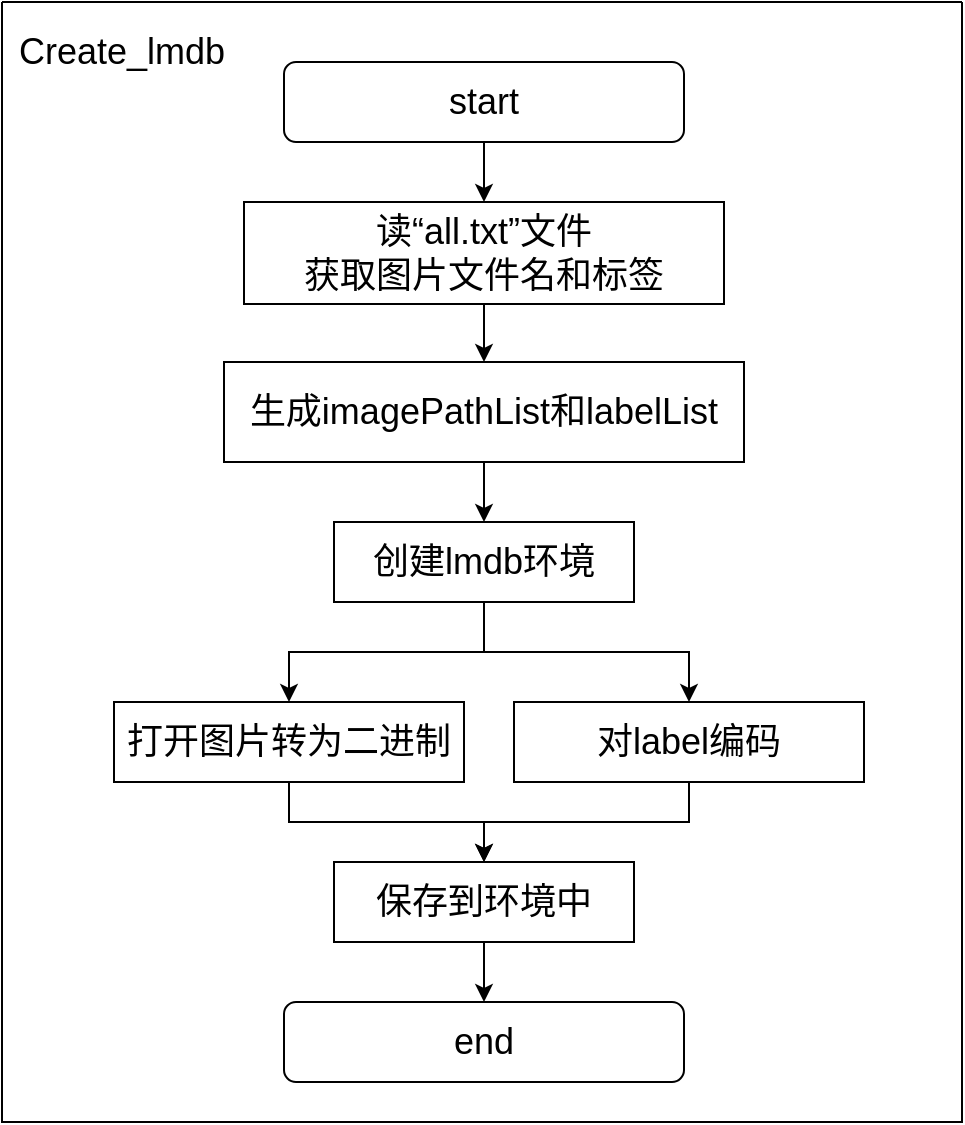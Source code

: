 <mxfile version="21.3.2" type="github">
  <diagram name="第 1 页" id="flxeHFiMI6RajaHXVNcw">
    <mxGraphModel dx="724" dy="334" grid="1" gridSize="10" guides="1" tooltips="1" connect="1" arrows="1" fold="1" page="1" pageScale="1" pageWidth="827" pageHeight="1169" math="0" shadow="0">
      <root>
        <mxCell id="0" />
        <mxCell id="1" parent="0" />
        <mxCell id="4OqEagSRGDBbxtE2zMls-7" value="" style="swimlane;startSize=0;" parent="1" vertex="1">
          <mxGeometry x="170" y="900" width="480" height="560" as="geometry" />
        </mxCell>
        <mxCell id="4OqEagSRGDBbxtE2zMls-8" value="&lt;font style=&quot;font-size: 18px;&quot;&gt;Create_lmdb&lt;/font&gt;" style="text;html=1;strokeColor=none;fillColor=none;align=center;verticalAlign=middle;whiteSpace=wrap;rounded=0;" parent="4OqEagSRGDBbxtE2zMls-7" vertex="1">
          <mxGeometry x="30" y="10" width="60" height="30" as="geometry" />
        </mxCell>
        <mxCell id="tVsVX1ICRb0bFtzIWq4C-6" value="&lt;font style=&quot;font-size: 18px;&quot;&gt;end&lt;/font&gt;" style="rounded=1;whiteSpace=wrap;html=1;" parent="4OqEagSRGDBbxtE2zMls-7" vertex="1">
          <mxGeometry x="141" y="500" width="200" height="40" as="geometry" />
        </mxCell>
        <mxCell id="0IZqTPctlSgSMWq_R-WH-1" value="&lt;font style=&quot;font-size: 18px;&quot;&gt;读“all.txt”文件&lt;br style=&quot;border-color: var(--border-color);&quot;&gt;获取图片文件名和标签&lt;/font&gt;" style="rounded=0;whiteSpace=wrap;html=1;" vertex="1" parent="4OqEagSRGDBbxtE2zMls-7">
          <mxGeometry x="121" y="100" width="240" height="51" as="geometry" />
        </mxCell>
        <mxCell id="0IZqTPctlSgSMWq_R-WH-8" value="" style="edgeStyle=orthogonalEdgeStyle;rounded=0;orthogonalLoop=1;jettySize=auto;html=1;" edge="1" parent="4OqEagSRGDBbxtE2zMls-7" source="0IZqTPctlSgSMWq_R-WH-2" target="4OqEagSRGDBbxtE2zMls-3">
          <mxGeometry relative="1" as="geometry" />
        </mxCell>
        <mxCell id="0IZqTPctlSgSMWq_R-WH-2" value="&lt;font style=&quot;font-size: 18px;&quot;&gt;生成imagePathList和labelList&lt;/font&gt;" style="rounded=0;whiteSpace=wrap;html=1;" vertex="1" parent="4OqEagSRGDBbxtE2zMls-7">
          <mxGeometry x="111" y="180" width="260" height="50" as="geometry" />
        </mxCell>
        <mxCell id="0IZqTPctlSgSMWq_R-WH-7" value="" style="edgeStyle=orthogonalEdgeStyle;rounded=0;orthogonalLoop=1;jettySize=auto;html=1;entryX=0.5;entryY=0;entryDx=0;entryDy=0;" edge="1" parent="4OqEagSRGDBbxtE2zMls-7" source="0IZqTPctlSgSMWq_R-WH-1" target="0IZqTPctlSgSMWq_R-WH-2">
          <mxGeometry relative="1" as="geometry">
            <mxPoint x="240" y="180" as="targetPoint" />
          </mxGeometry>
        </mxCell>
        <mxCell id="4OqEagSRGDBbxtE2zMls-3" value="&lt;font style=&quot;font-size: 18px;&quot;&gt;创建lmdb环境&lt;/font&gt;" style="rounded=0;whiteSpace=wrap;html=1;" parent="4OqEagSRGDBbxtE2zMls-7" vertex="1">
          <mxGeometry x="166" y="260" width="150" height="40" as="geometry" />
        </mxCell>
        <mxCell id="tVsVX1ICRb0bFtzIWq4C-1" value="&lt;font style=&quot;font-size: 18px;&quot;&gt;start&lt;/font&gt;" style="rounded=1;whiteSpace=wrap;html=1;" parent="4OqEagSRGDBbxtE2zMls-7" vertex="1">
          <mxGeometry x="141" y="30" width="200" height="40" as="geometry" />
        </mxCell>
        <mxCell id="0IZqTPctlSgSMWq_R-WH-4" value="" style="edgeStyle=orthogonalEdgeStyle;rounded=0;orthogonalLoop=1;jettySize=auto;html=1;" edge="1" parent="4OqEagSRGDBbxtE2zMls-7" source="tVsVX1ICRb0bFtzIWq4C-1" target="0IZqTPctlSgSMWq_R-WH-1">
          <mxGeometry relative="1" as="geometry" />
        </mxCell>
        <mxCell id="4OqEagSRGDBbxtE2zMls-22" style="edgeStyle=orthogonalEdgeStyle;rounded=0;orthogonalLoop=1;jettySize=auto;html=1;exitX=0.5;exitY=1;exitDx=0;exitDy=0;entryX=0.5;entryY=0;entryDx=0;entryDy=0;" parent="1" source="4OqEagSRGDBbxtE2zMls-4" target="4OqEagSRGDBbxtE2zMls-21" edge="1">
          <mxGeometry relative="1" as="geometry" />
        </mxCell>
        <mxCell id="4OqEagSRGDBbxtE2zMls-4" value="&lt;font style=&quot;font-size: 18px;&quot;&gt;打开图片转为二进制&lt;/font&gt;" style="rounded=0;whiteSpace=wrap;html=1;" parent="1" vertex="1">
          <mxGeometry x="226" y="1250" width="175" height="40" as="geometry" />
        </mxCell>
        <mxCell id="4OqEagSRGDBbxtE2zMls-5" value="" style="edgeStyle=orthogonalEdgeStyle;rounded=0;orthogonalLoop=1;jettySize=auto;html=1;" parent="1" source="4OqEagSRGDBbxtE2zMls-3" target="4OqEagSRGDBbxtE2zMls-4" edge="1">
          <mxGeometry relative="1" as="geometry" />
        </mxCell>
        <mxCell id="4OqEagSRGDBbxtE2zMls-25" value="" style="edgeStyle=orthogonalEdgeStyle;rounded=0;orthogonalLoop=1;jettySize=auto;html=1;" parent="1" source="4OqEagSRGDBbxtE2zMls-17" target="4OqEagSRGDBbxtE2zMls-21" edge="1">
          <mxGeometry relative="1" as="geometry" />
        </mxCell>
        <mxCell id="4OqEagSRGDBbxtE2zMls-17" value="&lt;font style=&quot;font-size: 18px;&quot;&gt;对label编码&lt;/font&gt;" style="rounded=0;whiteSpace=wrap;html=1;" parent="1" vertex="1">
          <mxGeometry x="426" y="1250" width="175" height="40" as="geometry" />
        </mxCell>
        <mxCell id="4OqEagSRGDBbxtE2zMls-18" value="" style="edgeStyle=orthogonalEdgeStyle;rounded=0;orthogonalLoop=1;jettySize=auto;html=1;entryX=0.5;entryY=0;entryDx=0;entryDy=0;exitX=0.5;exitY=1;exitDx=0;exitDy=0;" parent="1" source="4OqEagSRGDBbxtE2zMls-3" target="4OqEagSRGDBbxtE2zMls-17" edge="1">
          <mxGeometry relative="1" as="geometry">
            <mxPoint x="421" y="1210" as="sourcePoint" />
            <mxPoint x="334" y="1260" as="targetPoint" />
          </mxGeometry>
        </mxCell>
        <mxCell id="tVsVX1ICRb0bFtzIWq4C-7" value="" style="edgeStyle=orthogonalEdgeStyle;rounded=0;orthogonalLoop=1;jettySize=auto;html=1;" parent="1" source="4OqEagSRGDBbxtE2zMls-21" target="tVsVX1ICRb0bFtzIWq4C-6" edge="1">
          <mxGeometry relative="1" as="geometry" />
        </mxCell>
        <mxCell id="4OqEagSRGDBbxtE2zMls-21" value="&lt;font style=&quot;font-size: 18px;&quot;&gt;保存到环境中&lt;/font&gt;" style="rounded=0;whiteSpace=wrap;html=1;" parent="1" vertex="1">
          <mxGeometry x="336" y="1330" width="150" height="40" as="geometry" />
        </mxCell>
      </root>
    </mxGraphModel>
  </diagram>
</mxfile>
